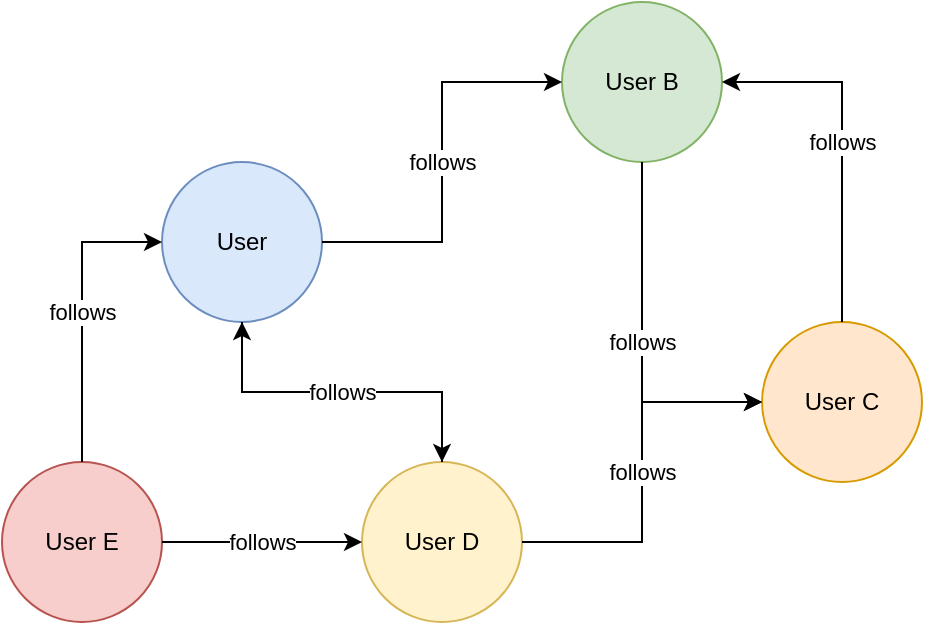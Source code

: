 <mxfile version="15.5.0" type="device">
  <diagram id="social-network-graph" name="Social Network">
    <mxGraphModel dx="1422" dy="798" grid="1" gridSize="10" guides="1" tooltips="1" connect="1" arrows="1" fold="1" page="1" pageScale="1" pageWidth="827" pageHeight="1169" math="0" shadow="0">
      <root>
        <mxCell id="0" />
        <mxCell id="1" parent="0" />
        
        <!-- Users (Nodes) -->
        <mxCell id="user-a" value="User " style="ellipse;whiteSpace=wrap;html=1;fillColor=#dae8fc;strokeColor=#6c8ebf;" vertex="1" parent="1">
          <mxGeometry x="200" y="200" width="80" height="80" as="geometry" />
        </mxCell>
        <mxCell id="user-b" value="User B" style="ellipse;whiteSpace=wrap;html=1;fillColor=#d5e8d4;strokeColor=#82b366;" vertex="1" parent="1">
          <mxGeometry x="400" y="120" width="80" height="80" as="geometry" />
        </mxCell>
        <mxCell id="user-c" value="User C" style="ellipse;whiteSpace=wrap;html=1;fillColor=#ffe6cc;strokeColor=#d79b00;" vertex="1" parent="1">
          <mxGeometry x="500" y="280" width="80" height="80" as="geometry" />
        </mxCell>
        <mxCell id="user-d" value="User D" style="ellipse;whiteSpace=wrap;html=1;fillColor=#fff2cc;strokeColor=#d6b656;" vertex="1" parent="1">
          <mxGeometry x="300" y="350" width="80" height="80" as="geometry" />
        </mxCell>
        <mxCell id="user-e" value="User E" style="ellipse;whiteSpace=wrap;html=1;fillColor=#f8cecc;strokeColor=#b85450;" vertex="1" parent="1">
          <mxGeometry x="120" y="350" width="80" height="80" as="geometry" />
        </mxCell>
        
        <!-- Follow Relationships (Edges) -->
        <mxCell id="a-follows-b" value="follows" style="edgeStyle=orthogonalEdgeStyle;rounded=0;orthogonalLoop=1;jettySize=auto;html=1;exitX=1;exitY=0.5;exitDx=0;exitDy=0;entryX=0;entryY=0.5;entryDx=0;entryDy=0;" edge="1" parent="1" source="user-a" target="user-b">
          <mxGeometry relative="1" as="geometry" />
        </mxCell>
        <mxCell id="b-follows-c" value="follows" style="edgeStyle=orthogonalEdgeStyle;rounded=0;orthogonalLoop=1;jettySize=auto;html=1;exitX=0.5;exitY=1;exitDx=0;exitDy=0;entryX=0;entryY=0.5;entryDx=0;entryDy=0;" edge="1" parent="1" source="user-b" target="user-c">
          <mxGeometry relative="1" as="geometry" />
        </mxCell>
        <mxCell id="c-follows-b" value="follows" style="edgeStyle=orthogonalEdgeStyle;rounded=0;orthogonalLoop=1;jettySize=auto;html=1;exitX=0.5;exitY=0;exitDx=0;exitDy=0;entryX=1;entryY=0.5;entryDx=0;entryDy=0;" edge="1" parent="1" source="user-c" target="user-b">
          <mxGeometry relative="1" as="geometry" />
        </mxCell>
        <mxCell id="d-follows-a" value="follows" style="edgeStyle=orthogonalEdgeStyle;rounded=0;orthogonalLoop=1;jettySize=auto;html=1;exitX=0.5;exitY=0;exitDx=0;exitDy=0;entryX=0.5;entryY=1;entryDx=0;entryDy=0;" edge="1" parent="1" source="user-d" target="user-a">
          <mxGeometry relative="1" as="geometry" />
        </mxCell>
        <mxCell id="d-follows-c" value="follows" style="edgeStyle=orthogonalEdgeStyle;rounded=0;orthogonalLoop=1;jettySize=auto;html=1;exitX=1;exitY=0.5;exitDx=0;exitDy=0;entryX=0;entryY=0.5;entryDx=0;entryDy=0;" edge="1" parent="1" source="user-d" target="user-c">
          <mxGeometry relative="1" as="geometry" />
        </mxCell>
        <mxCell id="e-follows-a" value="follows" style="edgeStyle=orthogonalEdgeStyle;rounded=0;orthogonalLoop=1;jettySize=auto;html=1;exitX=0.5;exitY=0;exitDx=0;exitDy=0;entryX=0;entryY=0.5;entryDx=0;entryDy=0;" edge="1" parent="1" source="user-e" target="user-a">
          <mxGeometry relative="1" as="geometry" />
        </mxCell>
        <mxCell id="e-follows-d" value="follows" style="edgeStyle=orthogonalEdgeStyle;rounded=0;orthogonalLoop=1;jettySize=auto;html=1;exitX=1;exitY=0.5;exitDx=0;exitDy=0;entryX=0;entryY=0.5;entryDx=0;entryDy=0;" edge="1" parent="1" source="user-e" target="user-d">
          <mxGeometry relative="1" as="geometry" />
        </mxCell>
        <mxCell id="a-follows-d" value="follows" style="edgeStyle=orthogonalEdgeStyle;rounded=0;orthogonalLoop=1;jettySize=auto;html=1;exitX=0.5;exitY=1;exitDx=0;exitDy=0;entryX=0.5;entryY=0;entryDx=0;entryDy=0;" edge="1" parent="1" source="user-a" target="user-d">
          <mxGeometry relative="1" as="geometry" />
        </mxCell>
      </root>
    </mxGraphModel>
  </diagram>
</mxfile>